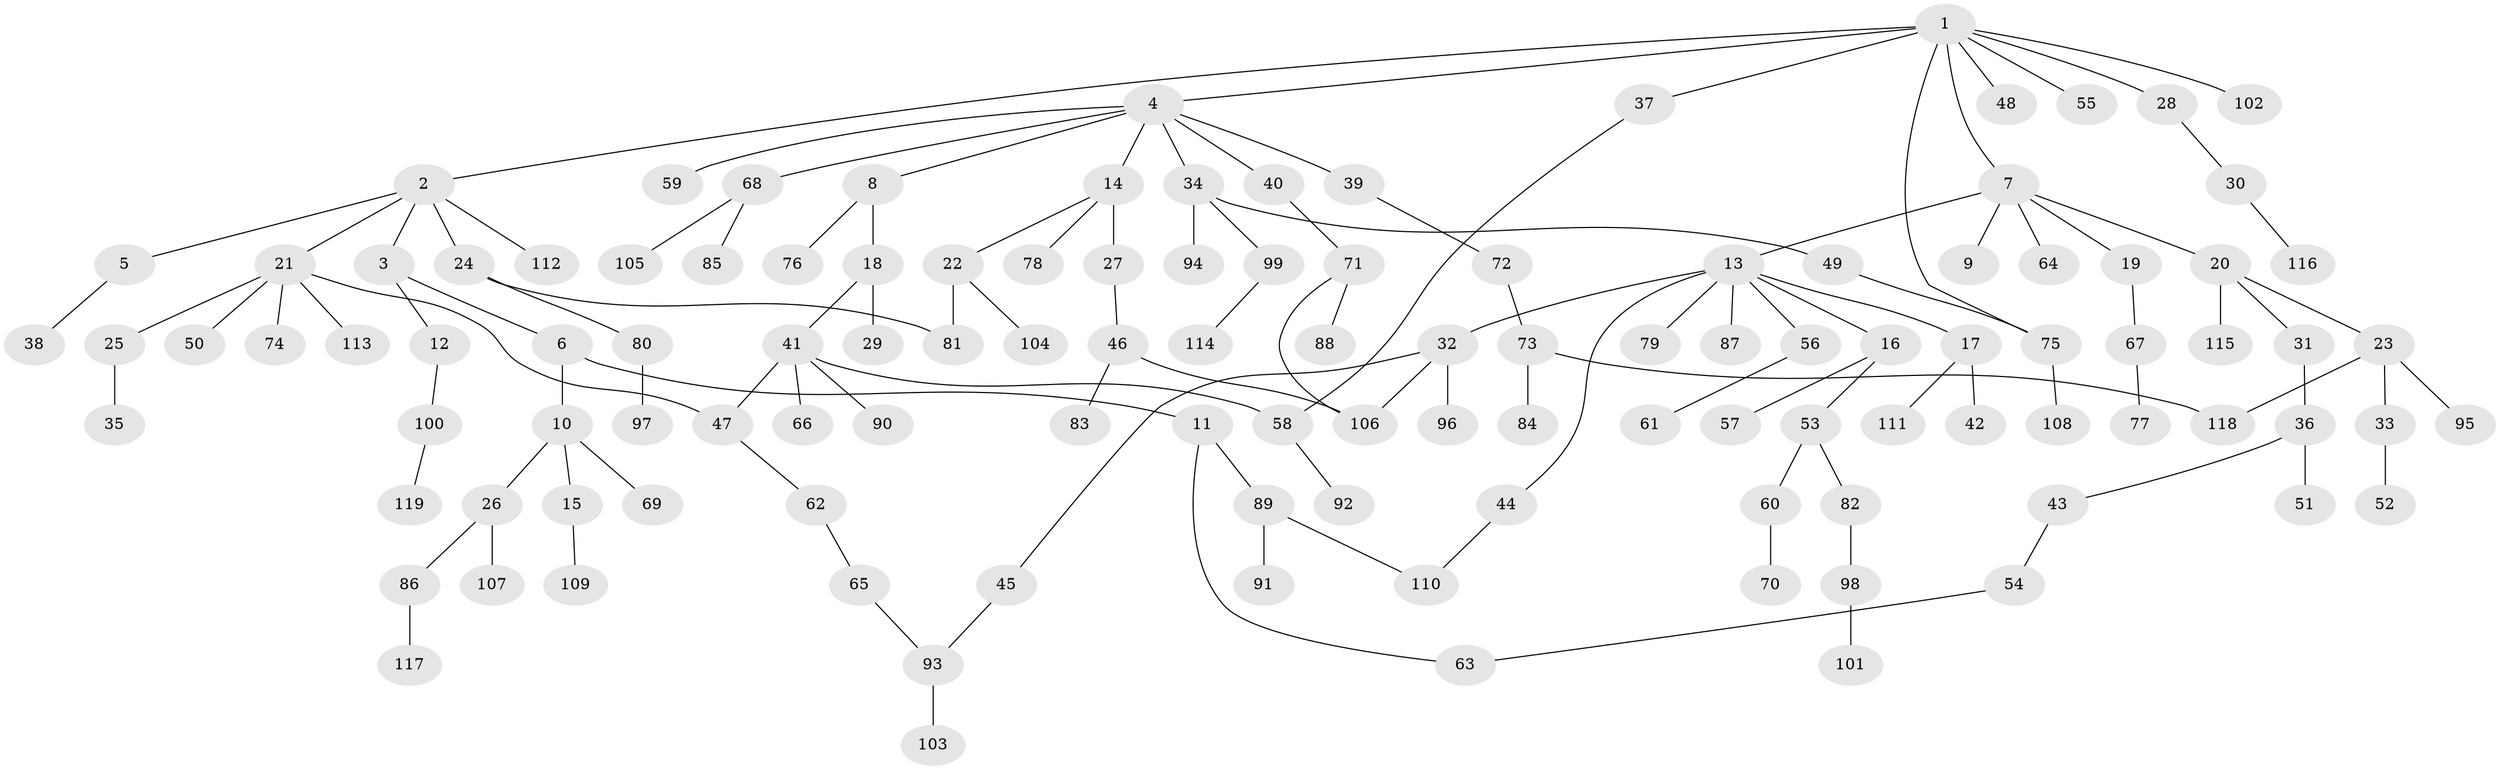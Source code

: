 // coarse degree distribution, {9: 0.012048192771084338, 6: 0.024096385542168676, 4: 0.0963855421686747, 10: 0.012048192771084338, 1: 0.46987951807228917, 2: 0.24096385542168675, 7: 0.012048192771084338, 3: 0.12048192771084337, 5: 0.012048192771084338}
// Generated by graph-tools (version 1.1) at 2025/51/02/27/25 19:51:39]
// undirected, 119 vertices, 128 edges
graph export_dot {
graph [start="1"]
  node [color=gray90,style=filled];
  1;
  2;
  3;
  4;
  5;
  6;
  7;
  8;
  9;
  10;
  11;
  12;
  13;
  14;
  15;
  16;
  17;
  18;
  19;
  20;
  21;
  22;
  23;
  24;
  25;
  26;
  27;
  28;
  29;
  30;
  31;
  32;
  33;
  34;
  35;
  36;
  37;
  38;
  39;
  40;
  41;
  42;
  43;
  44;
  45;
  46;
  47;
  48;
  49;
  50;
  51;
  52;
  53;
  54;
  55;
  56;
  57;
  58;
  59;
  60;
  61;
  62;
  63;
  64;
  65;
  66;
  67;
  68;
  69;
  70;
  71;
  72;
  73;
  74;
  75;
  76;
  77;
  78;
  79;
  80;
  81;
  82;
  83;
  84;
  85;
  86;
  87;
  88;
  89;
  90;
  91;
  92;
  93;
  94;
  95;
  96;
  97;
  98;
  99;
  100;
  101;
  102;
  103;
  104;
  105;
  106;
  107;
  108;
  109;
  110;
  111;
  112;
  113;
  114;
  115;
  116;
  117;
  118;
  119;
  1 -- 2;
  1 -- 4;
  1 -- 7;
  1 -- 28;
  1 -- 37;
  1 -- 48;
  1 -- 55;
  1 -- 75;
  1 -- 102;
  2 -- 3;
  2 -- 5;
  2 -- 21;
  2 -- 24;
  2 -- 112;
  3 -- 6;
  3 -- 12;
  4 -- 8;
  4 -- 14;
  4 -- 34;
  4 -- 39;
  4 -- 40;
  4 -- 59;
  4 -- 68;
  5 -- 38;
  6 -- 10;
  6 -- 11;
  7 -- 9;
  7 -- 13;
  7 -- 19;
  7 -- 20;
  7 -- 64;
  8 -- 18;
  8 -- 76;
  10 -- 15;
  10 -- 26;
  10 -- 69;
  11 -- 89;
  11 -- 63;
  12 -- 100;
  13 -- 16;
  13 -- 17;
  13 -- 32;
  13 -- 44;
  13 -- 56;
  13 -- 79;
  13 -- 87;
  14 -- 22;
  14 -- 27;
  14 -- 78;
  15 -- 109;
  16 -- 53;
  16 -- 57;
  17 -- 42;
  17 -- 111;
  18 -- 29;
  18 -- 41;
  19 -- 67;
  20 -- 23;
  20 -- 31;
  20 -- 115;
  21 -- 25;
  21 -- 50;
  21 -- 74;
  21 -- 113;
  21 -- 47;
  22 -- 104;
  22 -- 81;
  23 -- 33;
  23 -- 95;
  23 -- 118;
  24 -- 80;
  24 -- 81;
  25 -- 35;
  26 -- 86;
  26 -- 107;
  27 -- 46;
  28 -- 30;
  30 -- 116;
  31 -- 36;
  32 -- 45;
  32 -- 96;
  32 -- 106;
  33 -- 52;
  34 -- 49;
  34 -- 94;
  34 -- 99;
  36 -- 43;
  36 -- 51;
  37 -- 58;
  39 -- 72;
  40 -- 71;
  41 -- 47;
  41 -- 58;
  41 -- 66;
  41 -- 90;
  43 -- 54;
  44 -- 110;
  45 -- 93;
  46 -- 83;
  46 -- 106;
  47 -- 62;
  49 -- 75;
  53 -- 60;
  53 -- 82;
  54 -- 63;
  56 -- 61;
  58 -- 92;
  60 -- 70;
  62 -- 65;
  65 -- 93;
  67 -- 77;
  68 -- 85;
  68 -- 105;
  71 -- 88;
  71 -- 106;
  72 -- 73;
  73 -- 84;
  73 -- 118;
  75 -- 108;
  80 -- 97;
  82 -- 98;
  86 -- 117;
  89 -- 91;
  89 -- 110;
  93 -- 103;
  98 -- 101;
  99 -- 114;
  100 -- 119;
}
